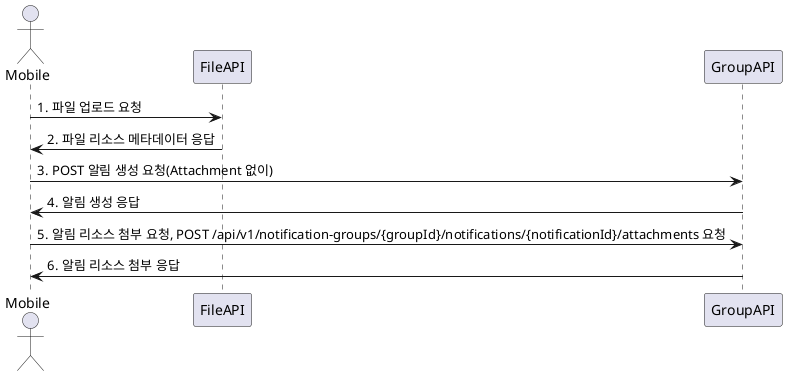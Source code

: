 @startuml
actor Mobile
Mobile -> FileAPI : 1. 파일 업로드 요청
FileAPI -> Mobile : 2. 파일 리소스 메타데이터 응답
Mobile -> GroupAPI : 3. POST 알림 생성 요청(Attachment 없이)
GroupAPI -> Mobile : 4. 알림 생성 응답
Mobile -> GroupAPI : 5. 알림 리소스 첨부 요청, POST /api/v1/notification-groups/{groupId}/notifications/{notificationId}/attachments 요청
GroupAPI -> Mobile : 6. 알림 리소스 첨부 응답
@enduml